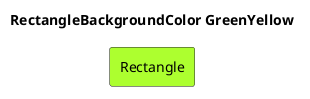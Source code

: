 @startuml
'!include ../../../plantuml-styles/plantuml-ae-skinparam-ex.iuml

skinparam RectangleBackgroundColor GreenYellow

title RectangleBackgroundColor GreenYellow

rectangle Rectangle
@enduml
